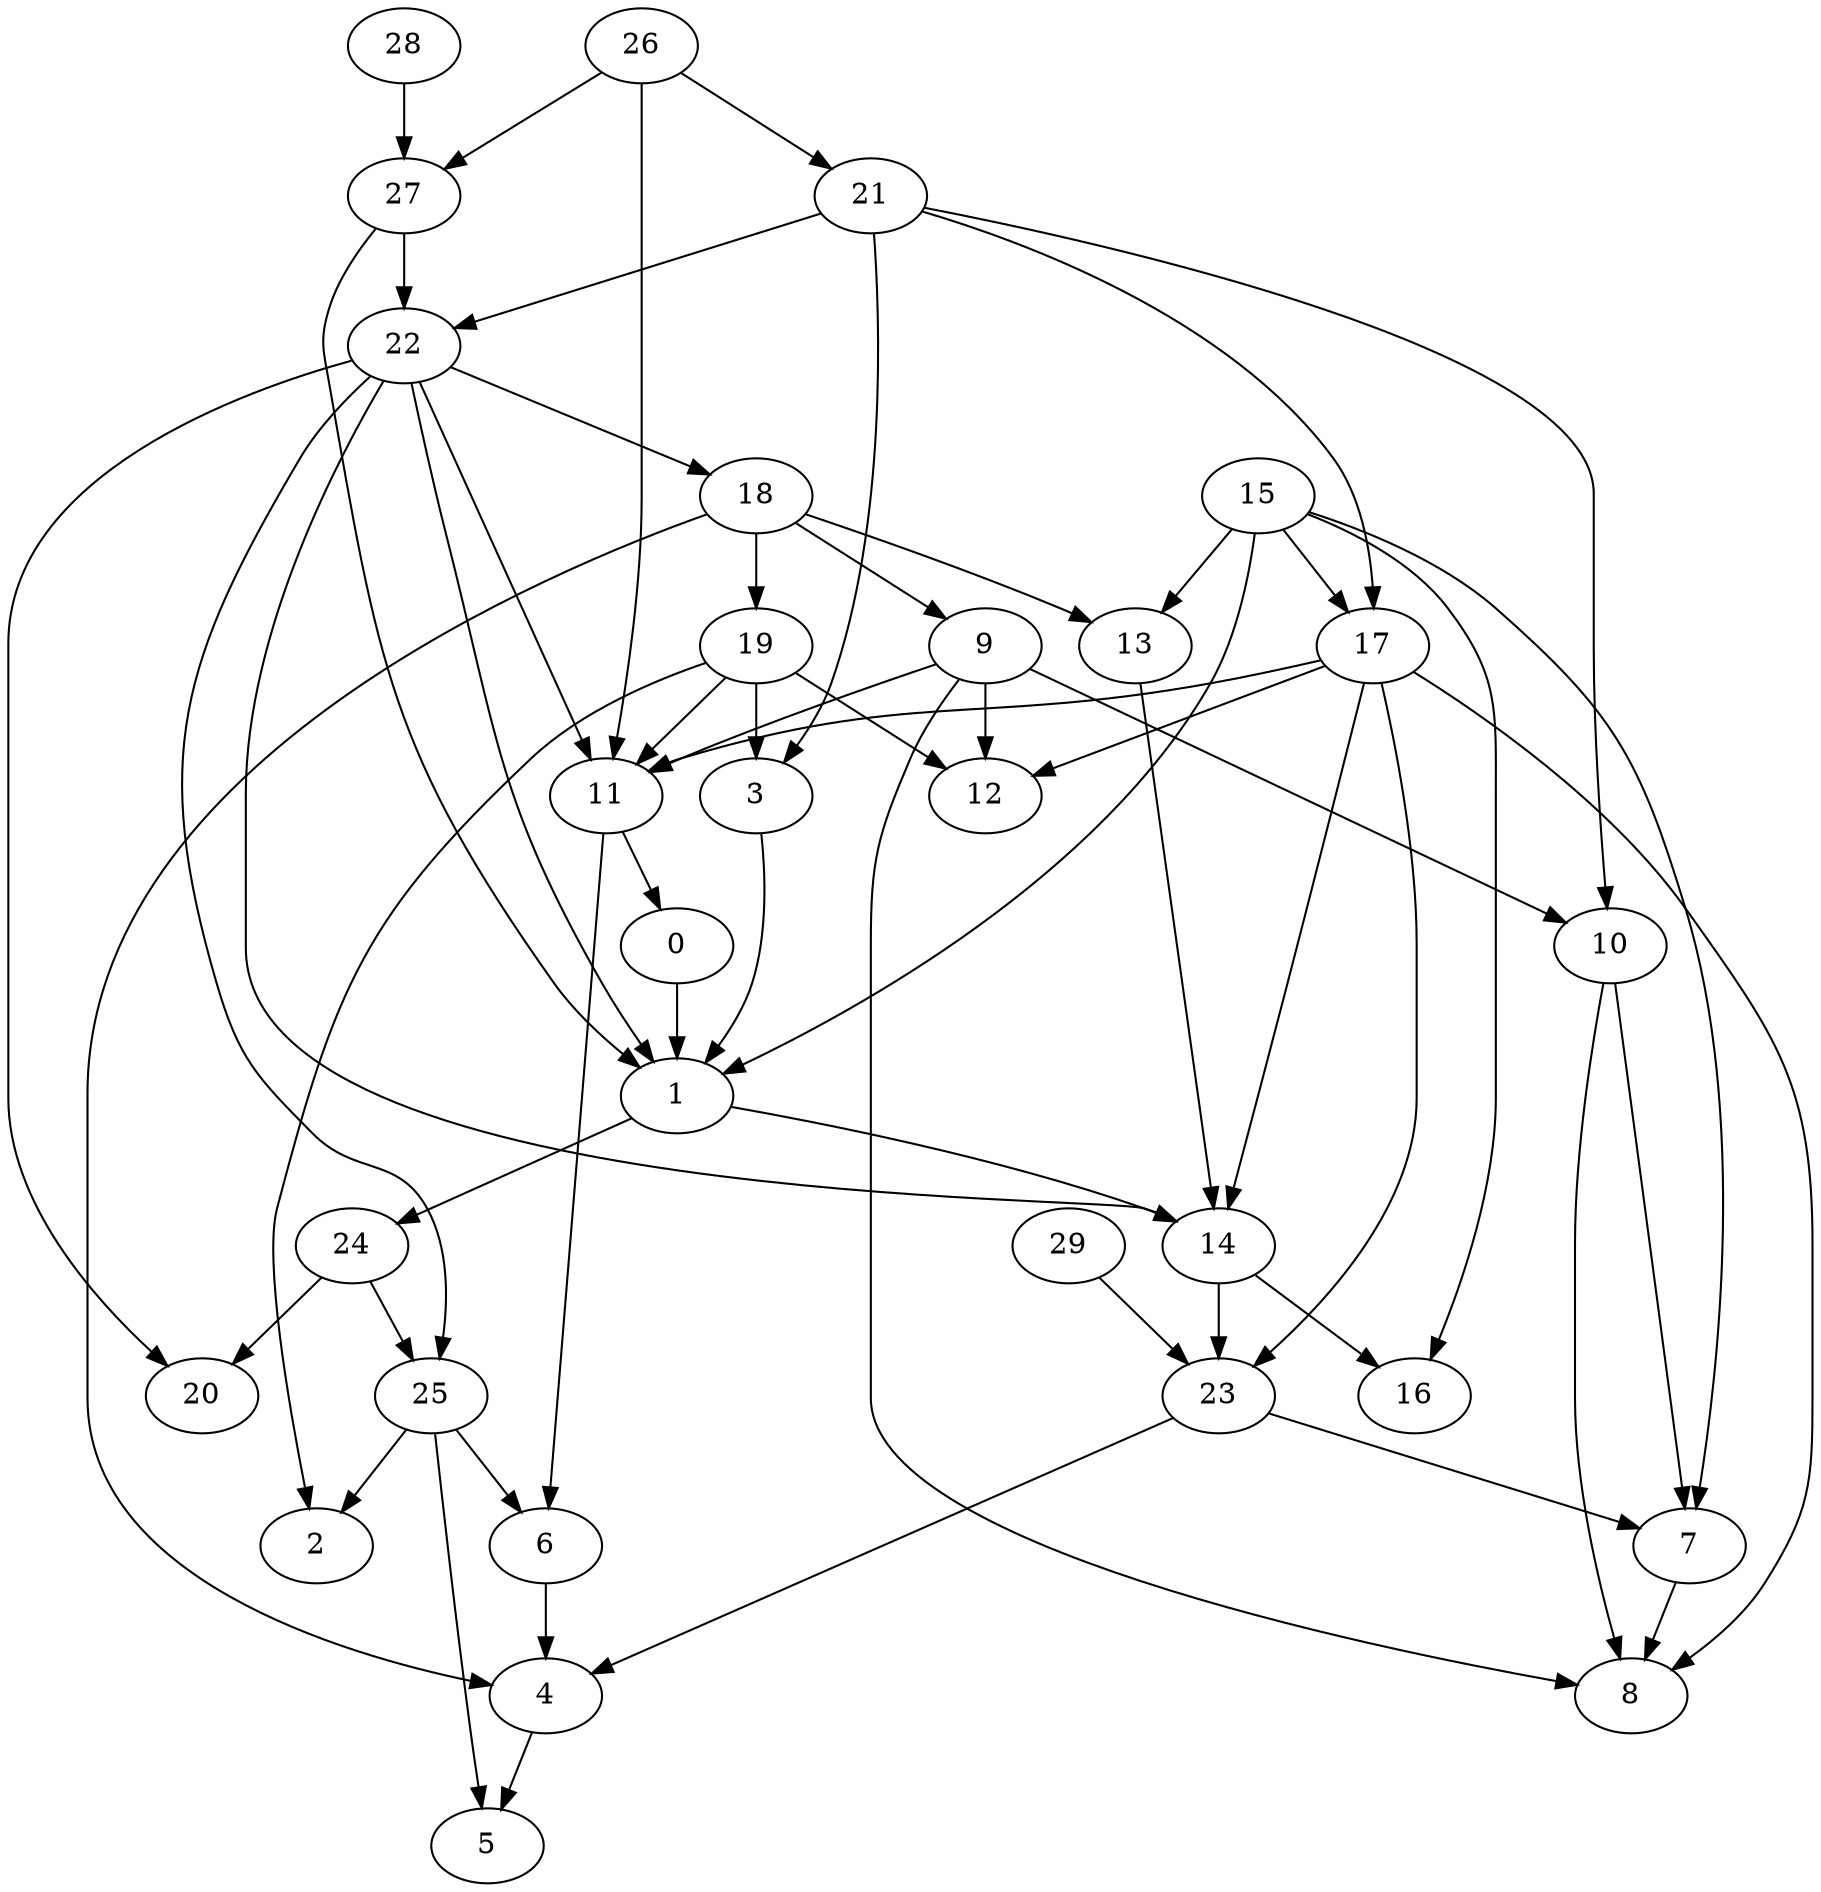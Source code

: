 strict digraph "" {
	0	 [pos="11.46438866853714,95.88366150856018"];
	1	 [pos="16.4546400308609,64.78104591369629"];
	0 -> 1;
	14	 [pos="81.24982714653015,91.75488948822021"];
	1 -> 14;
	24	 [pos="9.79369431734085,57.42420554161072"];
	1 -> 24;
	2	 [pos="98.35044145584106,56.93484544754028"];
	3	 [pos="92.10536479949951,55.795204639434814"];
	3 -> 1;
	4	 [pos="80.23968935012817,46.668630838394165"];
	5	 [pos="19.814780354499817,8.046869188547134"];
	4 -> 5;
	6	 [pos="38.173678517341614,98.10686111450195"];
	6 -> 4;
	7	 [pos="87.40764260292053,24.4886577129364"];
	8	 [pos="60.68773865699768,95.87786197662354"];
	7 -> 8;
	9	 [pos="61.83519959449768,77.41574048995972"];
	9 -> 8;
	10	 [pos="71.78541421890259,57.47848153114319"];
	9 -> 10;
	11	 [pos="62.13952302932739,91.86363220214844"];
	9 -> 11;
	12	 [pos="85.16775369644165,0.33714177552610636"];
	9 -> 12;
	10 -> 7;
	10 -> 8;
	11 -> 0;
	11 -> 6;
	13	 [pos="17.352861166000366,64.83423113822937"];
	13 -> 14;
	16	 [pos="50.28226375579834,11.935049295425415"];
	14 -> 16;
	23	 [pos="67.83298254013062,83.0887496471405"];
	14 -> 23;
	15	 [pos="1.1556063778698444,16.577979922294617"];
	15 -> 1;
	15 -> 7;
	15 -> 13;
	15 -> 16;
	17	 [pos="87.59613037109375,22.562137246131897"];
	15 -> 17;
	17 -> 8;
	17 -> 11;
	17 -> 12;
	17 -> 14;
	17 -> 23;
	18	 [pos="26.953667402267456,71.08931541442871"];
	18 -> 4;
	18 -> 9;
	18 -> 13;
	19	 [pos="99.14742708206177,20.13259530067444"];
	18 -> 19;
	19 -> 2;
	19 -> 3;
	19 -> 11;
	19 -> 12;
	20	 [pos="55.65008521080017,31.074389815330505"];
	21	 [pos="65.69552421569824,98.71274828910828"];
	21 -> 3;
	21 -> 10;
	21 -> 17;
	22	 [pos="26.793009042739868,98.165762424469"];
	21 -> 22;
	22 -> 1;
	22 -> 11;
	22 -> 14;
	22 -> 18;
	22 -> 20;
	25	 [pos="67.28492975234985,12.208005785942078"];
	22 -> 25;
	23 -> 4;
	23 -> 7;
	24 -> 20;
	24 -> 25;
	25 -> 2;
	25 -> 5;
	25 -> 6;
	26	 [pos="24.391508102416992,17.913010716438293"];
	26 -> 11;
	26 -> 21;
	27	 [pos="92.73036122322083,89.81270790100098"];
	26 -> 27;
	27 -> 1;
	27 -> 22;
	28	 [pos="29.494640231132507,89.97335433959961"];
	28 -> 27;
	29	 [pos="53.399598598480225,38.16048204898834"];
	29 -> 23;
}
